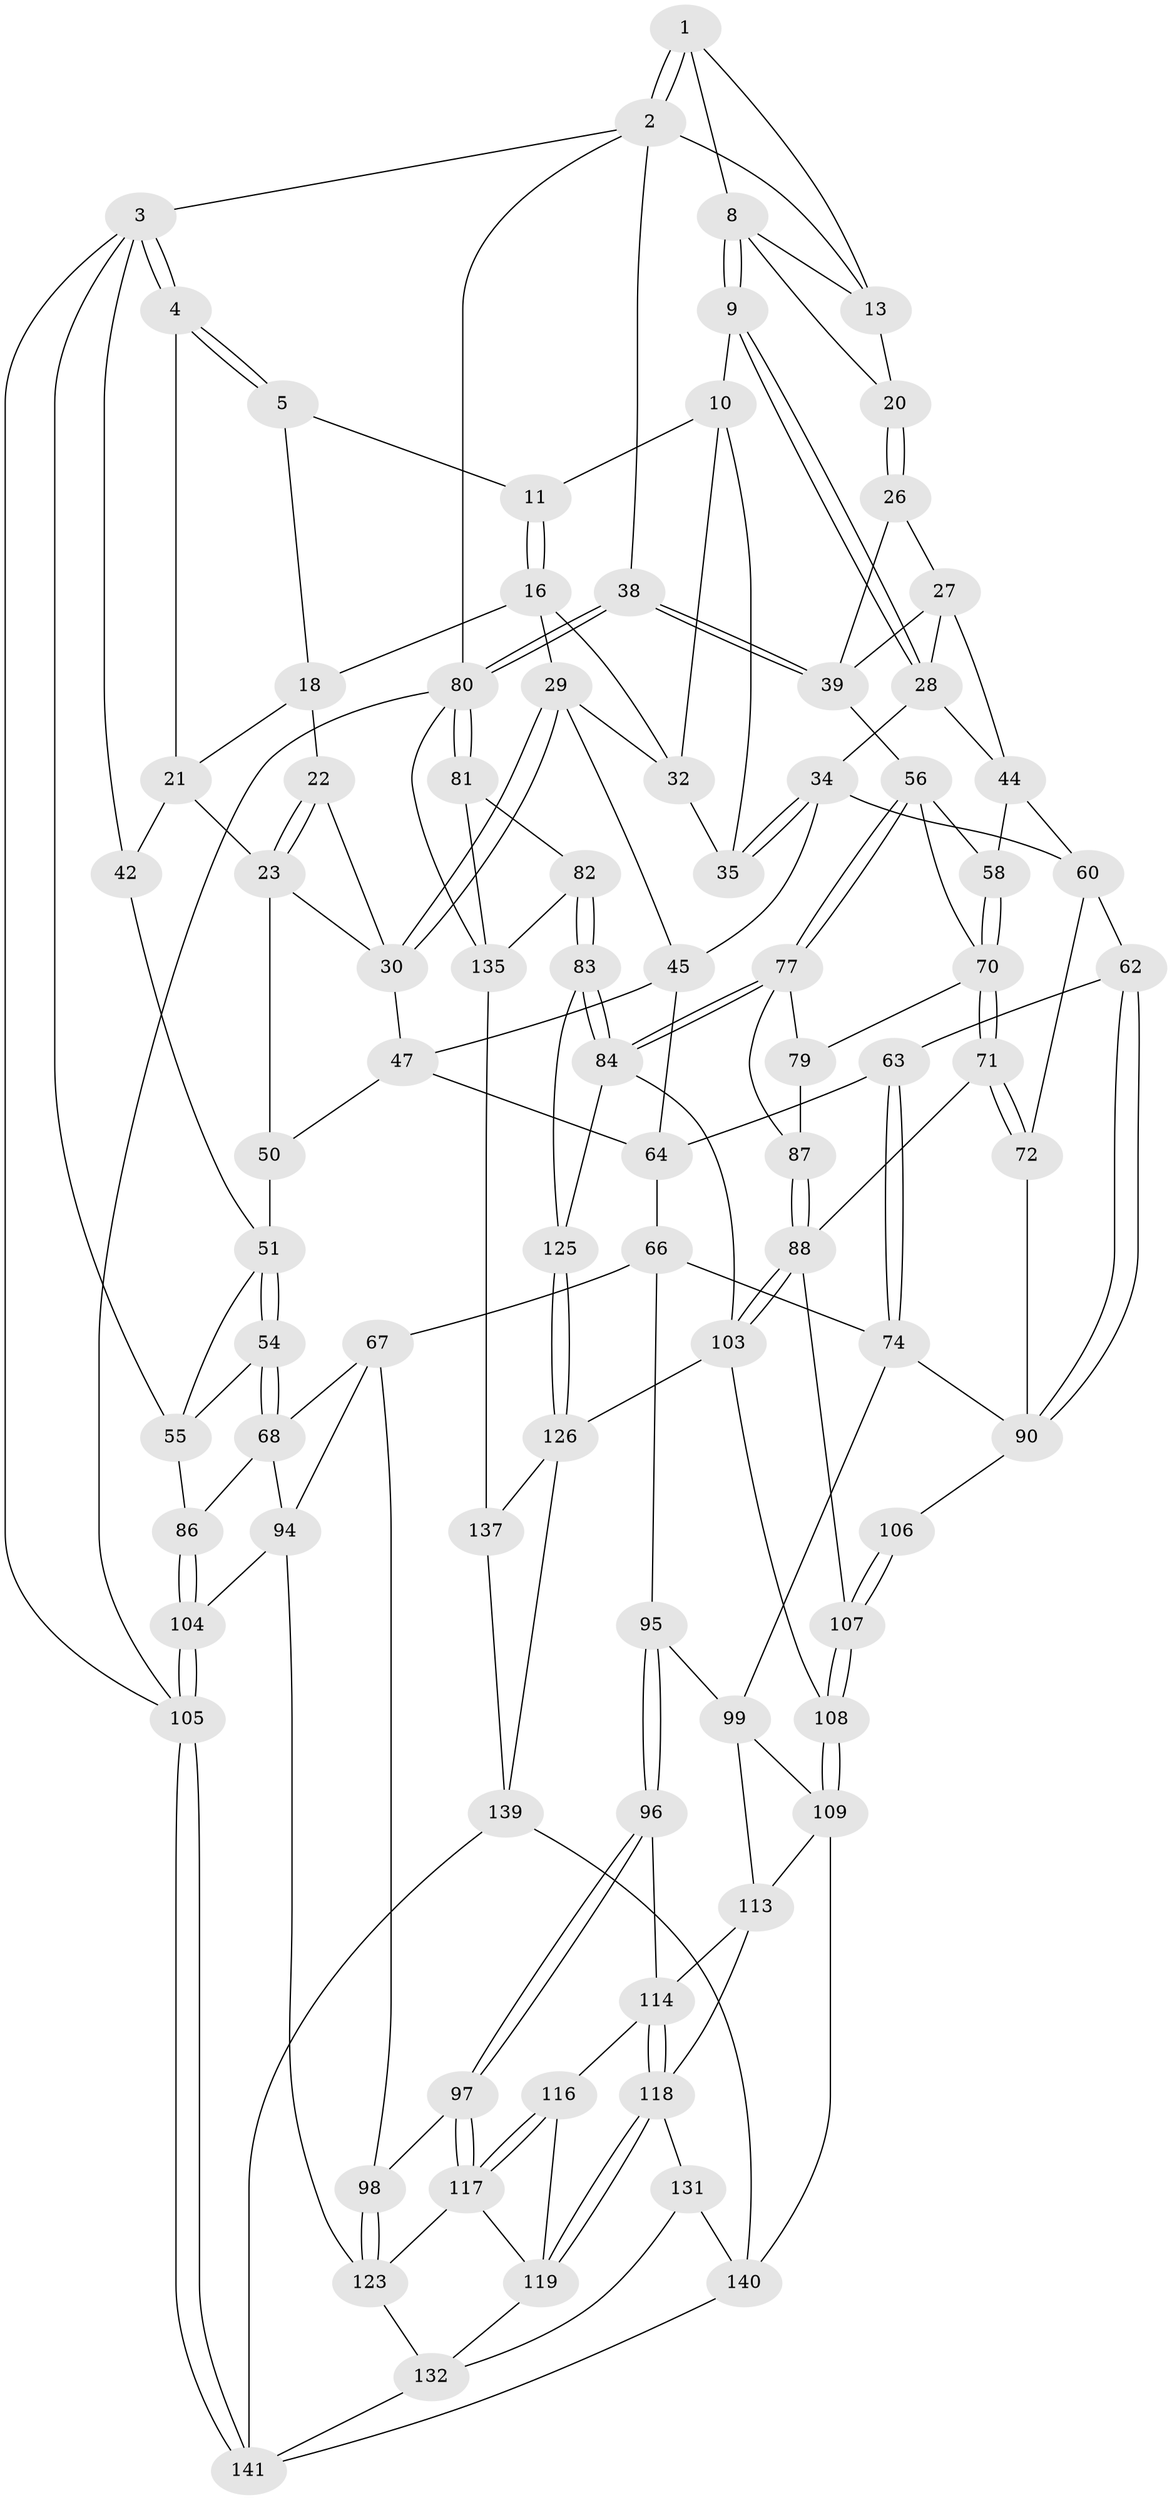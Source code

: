 // original degree distribution, {3: 0.020833333333333332, 6: 0.2222222222222222, 5: 0.5347222222222222, 4: 0.2222222222222222}
// Generated by graph-tools (version 1.1) at 2025/42/03/06/25 10:42:32]
// undirected, 87 vertices, 197 edges
graph export_dot {
graph [start="1"]
  node [color=gray90,style=filled];
  1 [pos="+0.8352978346892037+0",super="+7"];
  2 [pos="+1+0",super="+12"];
  3 [pos="+0+0",super="+43"];
  4 [pos="+0+0"];
  5 [pos="+0.37558952694827535+0",super="+6"];
  8 [pos="+0.747147908723538+0.08311654564278953",super="+15"];
  9 [pos="+0.7283376836143862+0.10087296575096093"];
  10 [pos="+0.7275024191827408+0.1007987057139114",super="+31"];
  11 [pos="+0.6245894642209432+0.03279683675399572"];
  13 [pos="+0.9226347191271217+0.07958222239907568",super="+14"];
  16 [pos="+0.5630534673636314+0.12244295733604355",super="+17"];
  18 [pos="+0.37422316908793407+0",super="+19"];
  20 [pos="+0.8774953531776916+0.15542853889944713"];
  21 [pos="+0.18326262549646474+0.13721211983891454",super="+25"];
  22 [pos="+0.37007400312115607+0.034322384606296746"];
  23 [pos="+0.32644527446483385+0.2298209770412485",super="+24"];
  26 [pos="+0.8778465894126738+0.1598338271921497"];
  27 [pos="+0.8010882136410132+0.1860395209629467",super="+41"];
  28 [pos="+0.757595992776941+0.1855163521597017",super="+33"];
  29 [pos="+0.5194942345253027+0.19174377052617325",super="+37"];
  30 [pos="+0.45443804317871156+0.23117079792883463",super="+48"];
  32 [pos="+0.5952085264459653+0.1350200454916744",super="+36"];
  34 [pos="+0.6601006904825061+0.26430193167864385",super="+49"];
  35 [pos="+0.6568203142259825+0.26129857751114643"];
  38 [pos="+1+0.262100503020314"];
  39 [pos="+1+0.29637564162843",super="+40"];
  42 [pos="+0+0.17439187880879142"];
  44 [pos="+0.7230887209987849+0.3196088344806561",super="+59"];
  45 [pos="+0.5335403270210158+0.3457509660914186",super="+46"];
  47 [pos="+0.4159848037834122+0.30691906657268375",super="+53"];
  50 [pos="+0.1894208320647416+0.2937525761850064"];
  51 [pos="+0.12344170502723+0.2989105987215831",super="+52"];
  54 [pos="+0.058417883903499834+0.44717052198310303"];
  55 [pos="+0.0007816882685278656+0.42334518199843985",super="+69"];
  56 [pos="+0.9310211976465823+0.3802993550143873",super="+57"];
  58 [pos="+0.7329141639282079+0.35514943196267035"];
  60 [pos="+0.6453801996106565+0.42246015356572003",super="+61"];
  62 [pos="+0.5362137747213275+0.4731955892165434"];
  63 [pos="+0.4456782730595011+0.3885544807626315"];
  64 [pos="+0.44546814596258383+0.3843321019714529",super="+65"];
  66 [pos="+0.22128490187940836+0.47132561059076417",super="+75"];
  67 [pos="+0.1432881860406583+0.4944153059440401",super="+93"];
  68 [pos="+0.06963024535660285+0.45836610336940703",super="+85"];
  70 [pos="+0.7747359509218014+0.47599628278840594",super="+76"];
  71 [pos="+0.6824709368056706+0.5843352059257491"];
  72 [pos="+0.6774526186801635+0.5788465845132763",super="+73"];
  74 [pos="+0.3908530758583146+0.4846690386083619",super="+91"];
  77 [pos="+0.9218597780726181+0.5521933297787678",super="+78"];
  79 [pos="+0.8226887046648013+0.5121611409211945"];
  80 [pos="+1+0.6748660191744453",super="+101"];
  81 [pos="+1+0.6682109454050511"];
  82 [pos="+1+0.6676437361067666",super="+134"];
  83 [pos="+1+0.6652816148636758",super="+127"];
  84 [pos="+0.953372296041952+0.6118628578156076",super="+102"];
  86 [pos="+0+0.6918084957808899"];
  87 [pos="+0.7771518035111024+0.5768048236625258"];
  88 [pos="+0.7248055812910669+0.622714771281494",super="+89"];
  90 [pos="+0.4635730597596493+0.5961047817248656",super="+92"];
  94 [pos="+0.003909909349954885+0.6770192937536612",super="+124"];
  95 [pos="+0.248988368312842+0.5543773305676711",super="+100"];
  96 [pos="+0.19137790031874038+0.6718341505529097",super="+111"];
  97 [pos="+0.1391200708674696+0.7086137611395507"];
  98 [pos="+0.11779873028907849+0.7043352351267596"];
  99 [pos="+0.4246333368839963+0.6177595845065341",super="+110"];
  103 [pos="+0.7953214357158799+0.7006006851331419",super="+112"];
  104 [pos="+0+1"];
  105 [pos="+0+1"];
  106 [pos="+0.5136991393892169+0.6214247313459794"];
  107 [pos="+0.602391698599625+0.6857202690109839"];
  108 [pos="+0.5753133933632396+0.7817600082882249"];
  109 [pos="+0.5707300856316693+0.7862169577206672",super="+120"];
  113 [pos="+0.41365729556365277+0.73322011537658",super="+121"];
  114 [pos="+0.3771647129224936+0.7716839120862087",super="+115"];
  116 [pos="+0.2986380197018767+0.721390246074343"];
  117 [pos="+0.18909664163629153+0.7659905867274924",super="+128"];
  118 [pos="+0.3579170377110356+0.8316919514797863",super="+122"];
  119 [pos="+0.3069479297581402+0.7939838639713604",super="+130"];
  123 [pos="+0.08678462653760112+0.8623948150346142",super="+129"];
  125 [pos="+0.8278765043829036+0.7823821081185998"];
  126 [pos="+0.7308385115215169+0.8799899720298074",super="+138"];
  131 [pos="+0.3688540063315669+0.8902863125549358"];
  132 [pos="+0.27221931037084673+0.923146213428256",super="+133"];
  135 [pos="+0.8882718492265449+0.8487637815508041",super="+136"];
  137 [pos="+0.8259697649158568+1"];
  139 [pos="+0.568787585824001+0.8601630096704371",super="+143"];
  140 [pos="+0.5669508813786448+0.8585017360290514",super="+142"];
  141 [pos="+0.0631797646792689+1",super="+144"];
  1 -- 2;
  1 -- 2;
  1 -- 8;
  1 -- 13;
  2 -- 3;
  2 -- 80;
  2 -- 13;
  2 -- 38;
  3 -- 4;
  3 -- 4;
  3 -- 105;
  3 -- 42;
  3 -- 55;
  4 -- 5;
  4 -- 5;
  4 -- 21;
  5 -- 18;
  5 -- 11;
  8 -- 9;
  8 -- 9;
  8 -- 20;
  8 -- 13;
  9 -- 10;
  9 -- 28;
  9 -- 28;
  10 -- 11;
  10 -- 32;
  10 -- 35;
  11 -- 16;
  11 -- 16;
  13 -- 20;
  16 -- 32;
  16 -- 18;
  16 -- 29;
  18 -- 22;
  18 -- 21;
  20 -- 26;
  20 -- 26;
  21 -- 42;
  21 -- 23;
  22 -- 23;
  22 -- 23;
  22 -- 30;
  23 -- 30;
  23 -- 50;
  26 -- 27;
  26 -- 39;
  27 -- 28;
  27 -- 44;
  27 -- 39;
  28 -- 34;
  28 -- 44;
  29 -- 30;
  29 -- 30;
  29 -- 45;
  29 -- 32;
  30 -- 47;
  32 -- 35;
  34 -- 35;
  34 -- 35;
  34 -- 60;
  34 -- 45;
  38 -- 39;
  38 -- 39;
  38 -- 80;
  38 -- 80;
  39 -- 56;
  42 -- 51;
  44 -- 58;
  44 -- 60;
  45 -- 64;
  45 -- 47;
  47 -- 64;
  47 -- 50;
  50 -- 51;
  51 -- 54;
  51 -- 54;
  51 -- 55;
  54 -- 55;
  54 -- 68;
  54 -- 68;
  55 -- 86;
  56 -- 77;
  56 -- 77;
  56 -- 58;
  56 -- 70;
  58 -- 70;
  58 -- 70;
  60 -- 72;
  60 -- 62;
  62 -- 63;
  62 -- 90;
  62 -- 90;
  63 -- 64;
  63 -- 74;
  63 -- 74;
  64 -- 66;
  66 -- 67;
  66 -- 74;
  66 -- 95;
  67 -- 68;
  67 -- 98;
  67 -- 94;
  68 -- 86;
  68 -- 94;
  70 -- 71;
  70 -- 71;
  70 -- 79;
  71 -- 72;
  71 -- 72;
  71 -- 88;
  72 -- 90;
  74 -- 99;
  74 -- 90;
  77 -- 84;
  77 -- 84;
  77 -- 79;
  77 -- 87;
  79 -- 87;
  80 -- 81;
  80 -- 81;
  80 -- 105;
  80 -- 135;
  81 -- 82;
  81 -- 135;
  82 -- 83 [weight=2];
  82 -- 83;
  82 -- 135;
  83 -- 84;
  83 -- 84;
  83 -- 125;
  84 -- 125;
  84 -- 103;
  86 -- 104;
  86 -- 104;
  87 -- 88;
  87 -- 88;
  88 -- 103;
  88 -- 103;
  88 -- 107;
  90 -- 106;
  94 -- 104;
  94 -- 123;
  95 -- 96 [weight=2];
  95 -- 96;
  95 -- 99;
  96 -- 97;
  96 -- 97;
  96 -- 114;
  97 -- 98;
  97 -- 117;
  97 -- 117;
  98 -- 123;
  98 -- 123;
  99 -- 113;
  99 -- 109;
  103 -- 108;
  103 -- 126;
  104 -- 105;
  104 -- 105;
  105 -- 141;
  105 -- 141;
  106 -- 107;
  106 -- 107;
  107 -- 108;
  107 -- 108;
  108 -- 109;
  108 -- 109;
  109 -- 113;
  109 -- 140;
  113 -- 114;
  113 -- 118;
  114 -- 118;
  114 -- 118;
  114 -- 116;
  116 -- 117;
  116 -- 117;
  116 -- 119;
  117 -- 123;
  117 -- 119;
  118 -- 119;
  118 -- 119;
  118 -- 131;
  119 -- 132;
  123 -- 132;
  125 -- 126;
  125 -- 126;
  126 -- 137;
  126 -- 139;
  131 -- 132;
  131 -- 140;
  132 -- 141;
  135 -- 137;
  137 -- 139;
  139 -- 140;
  139 -- 141;
  140 -- 141;
}
